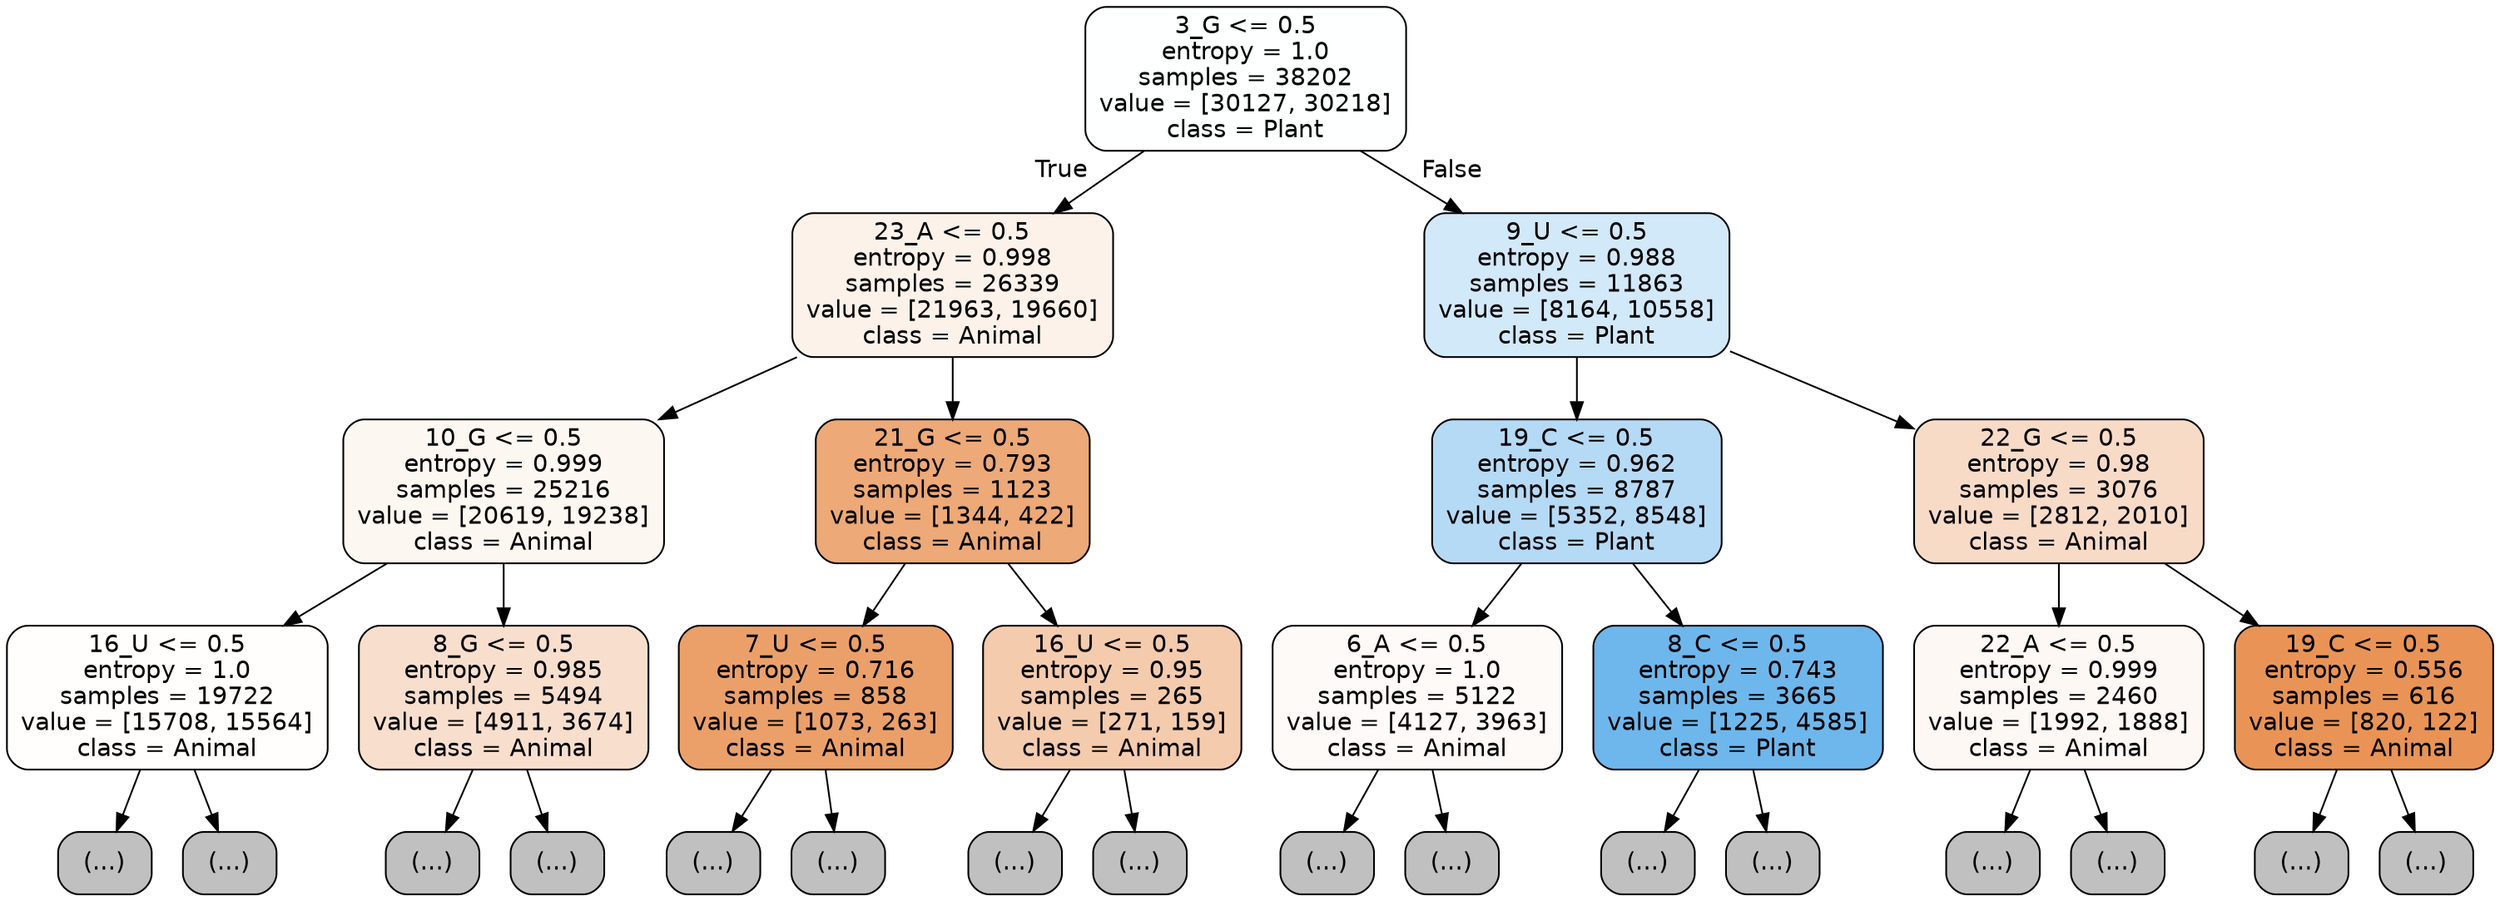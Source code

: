 digraph Tree {
node [shape=box, style="filled, rounded", color="black", fontname="helvetica"] ;
edge [fontname="helvetica"] ;
0 [label="3_G <= 0.5\nentropy = 1.0\nsamples = 38202\nvalue = [30127, 30218]\nclass = Plant", fillcolor="#feffff"] ;
1 [label="23_A <= 0.5\nentropy = 0.998\nsamples = 26339\nvalue = [21963, 19660]\nclass = Animal", fillcolor="#fcf2ea"] ;
0 -> 1 [labeldistance=2.5, labelangle=45, headlabel="True"] ;
2 [label="10_G <= 0.5\nentropy = 0.999\nsamples = 25216\nvalue = [20619, 19238]\nclass = Animal", fillcolor="#fdf7f2"] ;
1 -> 2 ;
3 [label="16_U <= 0.5\nentropy = 1.0\nsamples = 19722\nvalue = [15708, 15564]\nclass = Animal", fillcolor="#fffefd"] ;
2 -> 3 ;
4 [label="(...)", fillcolor="#C0C0C0"] ;
3 -> 4 ;
6251 [label="(...)", fillcolor="#C0C0C0"] ;
3 -> 6251 ;
8714 [label="8_G <= 0.5\nentropy = 0.985\nsamples = 5494\nvalue = [4911, 3674]\nclass = Animal", fillcolor="#f8dfcd"] ;
2 -> 8714 ;
8715 [label="(...)", fillcolor="#C0C0C0"] ;
8714 -> 8715 ;
10982 [label="(...)", fillcolor="#C0C0C0"] ;
8714 -> 10982 ;
11755 [label="21_G <= 0.5\nentropy = 0.793\nsamples = 1123\nvalue = [1344, 422]\nclass = Animal", fillcolor="#eda977"] ;
1 -> 11755 ;
11756 [label="7_U <= 0.5\nentropy = 0.716\nsamples = 858\nvalue = [1073, 263]\nclass = Animal", fillcolor="#eba06a"] ;
11755 -> 11756 ;
11757 [label="(...)", fillcolor="#C0C0C0"] ;
11756 -> 11757 ;
12070 [label="(...)", fillcolor="#C0C0C0"] ;
11756 -> 12070 ;
12165 [label="16_U <= 0.5\nentropy = 0.95\nsamples = 265\nvalue = [271, 159]\nclass = Animal", fillcolor="#f4cbad"] ;
11755 -> 12165 ;
12166 [label="(...)", fillcolor="#C0C0C0"] ;
12165 -> 12166 ;
12293 [label="(...)", fillcolor="#C0C0C0"] ;
12165 -> 12293 ;
12338 [label="9_U <= 0.5\nentropy = 0.988\nsamples = 11863\nvalue = [8164, 10558]\nclass = Plant", fillcolor="#d2e9f9"] ;
0 -> 12338 [labeldistance=2.5, labelangle=-45, headlabel="False"] ;
12339 [label="19_C <= 0.5\nentropy = 0.962\nsamples = 8787\nvalue = [5352, 8548]\nclass = Plant", fillcolor="#b5daf5"] ;
12338 -> 12339 ;
12340 [label="6_A <= 0.5\nentropy = 1.0\nsamples = 5122\nvalue = [4127, 3963]\nclass = Animal", fillcolor="#fefaf7"] ;
12339 -> 12340 ;
12341 [label="(...)", fillcolor="#C0C0C0"] ;
12340 -> 12341 ;
14468 [label="(...)", fillcolor="#C0C0C0"] ;
12340 -> 14468 ;
15065 [label="8_C <= 0.5\nentropy = 0.743\nsamples = 3665\nvalue = [1225, 4585]\nclass = Plant", fillcolor="#6eb7ec"] ;
12339 -> 15065 ;
15066 [label="(...)", fillcolor="#C0C0C0"] ;
15065 -> 15066 ;
15741 [label="(...)", fillcolor="#C0C0C0"] ;
15065 -> 15741 ;
15902 [label="22_G <= 0.5\nentropy = 0.98\nsamples = 3076\nvalue = [2812, 2010]\nclass = Animal", fillcolor="#f8dbc7"] ;
12338 -> 15902 ;
15903 [label="22_A <= 0.5\nentropy = 0.999\nsamples = 2460\nvalue = [1992, 1888]\nclass = Animal", fillcolor="#fef8f5"] ;
15902 -> 15903 ;
15904 [label="(...)", fillcolor="#C0C0C0"] ;
15903 -> 15904 ;
16821 [label="(...)", fillcolor="#C0C0C0"] ;
15903 -> 16821 ;
16940 [label="19_C <= 0.5\nentropy = 0.556\nsamples = 616\nvalue = [820, 122]\nclass = Animal", fillcolor="#e99456"] ;
15902 -> 16940 ;
16941 [label="(...)", fillcolor="#C0C0C0"] ;
16940 -> 16941 ;
17048 [label="(...)", fillcolor="#C0C0C0"] ;
16940 -> 17048 ;
}